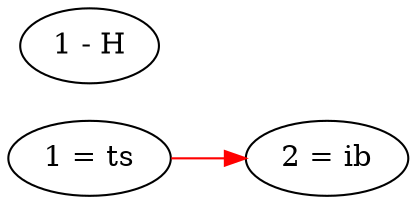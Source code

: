 digraph hook_03 {


  # Weirdly, if you specify horizontal direction, you
  #   have to put the new nodes before the old nodes.
  rankdir="LR";


  # New node relations.
  "1 = ts" -> "2 = ib" [color = red]


  # Old node relations.
  "1 - H"


}
